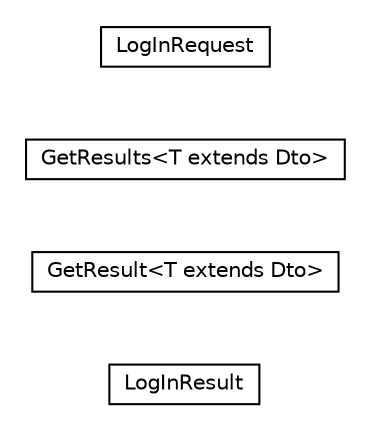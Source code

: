 #!/usr/local/bin/dot
#
# Class diagram 
# Generated by UMLGraph version R5_6-24-gf6e263 (http://www.umlgraph.org/)
#

digraph G {
	edge [fontname="Helvetica",fontsize=10,labelfontname="Helvetica",labelfontsize=10];
	node [fontname="Helvetica",fontsize=10,shape=plaintext];
	nodesep=0.25;
	ranksep=0.5;
	rankdir=LR;
	// com.gwtplatform.carstore.shared.dispatch.LogInResult
	c34229 [label=<<table title="com.gwtplatform.carstore.shared.dispatch.LogInResult" border="0" cellborder="1" cellspacing="0" cellpadding="2" port="p" href="./LogInResult.html">
		<tr><td><table border="0" cellspacing="0" cellpadding="1">
<tr><td align="center" balign="center"> LogInResult </td></tr>
		</table></td></tr>
		</table>>, URL="./LogInResult.html", fontname="Helvetica", fontcolor="black", fontsize=10.0];
	// com.gwtplatform.carstore.shared.dispatch.GetResult<T extends com.gwtplatform.carstore.shared.dto.Dto>
	c34230 [label=<<table title="com.gwtplatform.carstore.shared.dispatch.GetResult" border="0" cellborder="1" cellspacing="0" cellpadding="2" port="p" href="./GetResult.html">
		<tr><td><table border="0" cellspacing="0" cellpadding="1">
<tr><td align="center" balign="center"> GetResult&lt;T extends Dto&gt; </td></tr>
		</table></td></tr>
		</table>>, URL="./GetResult.html", fontname="Helvetica", fontcolor="black", fontsize=10.0];
	// com.gwtplatform.carstore.shared.dispatch.GetResults<T extends com.gwtplatform.carstore.shared.dto.Dto>
	c34231 [label=<<table title="com.gwtplatform.carstore.shared.dispatch.GetResults" border="0" cellborder="1" cellspacing="0" cellpadding="2" port="p" href="./GetResults.html">
		<tr><td><table border="0" cellspacing="0" cellpadding="1">
<tr><td align="center" balign="center"> GetResults&lt;T extends Dto&gt; </td></tr>
		</table></td></tr>
		</table>>, URL="./GetResults.html", fontname="Helvetica", fontcolor="black", fontsize=10.0];
	// com.gwtplatform.carstore.shared.dispatch.LogInRequest
	c34232 [label=<<table title="com.gwtplatform.carstore.shared.dispatch.LogInRequest" border="0" cellborder="1" cellspacing="0" cellpadding="2" port="p" href="./LogInRequest.html">
		<tr><td><table border="0" cellspacing="0" cellpadding="1">
<tr><td align="center" balign="center"> LogInRequest </td></tr>
		</table></td></tr>
		</table>>, URL="./LogInRequest.html", fontname="Helvetica", fontcolor="black", fontsize=10.0];
}


